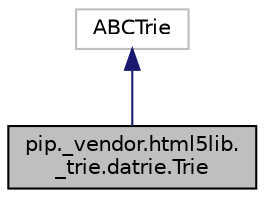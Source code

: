 digraph "pip._vendor.html5lib._trie.datrie.Trie"
{
  edge [fontname="Helvetica",fontsize="10",labelfontname="Helvetica",labelfontsize="10"];
  node [fontname="Helvetica",fontsize="10",shape=record];
  Node2 [label="pip._vendor.html5lib.\l_trie.datrie.Trie",height=0.2,width=0.4,color="black", fillcolor="grey75", style="filled", fontcolor="black"];
  Node3 -> Node2 [dir="back",color="midnightblue",fontsize="10",style="solid",fontname="Helvetica"];
  Node3 [label="ABCTrie",height=0.2,width=0.4,color="grey75", fillcolor="white", style="filled"];
}
